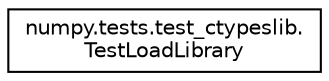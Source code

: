 digraph "Graphical Class Hierarchy"
{
 // LATEX_PDF_SIZE
  edge [fontname="Helvetica",fontsize="10",labelfontname="Helvetica",labelfontsize="10"];
  node [fontname="Helvetica",fontsize="10",shape=record];
  rankdir="LR";
  Node0 [label="numpy.tests.test_ctypeslib.\lTestLoadLibrary",height=0.2,width=0.4,color="black", fillcolor="white", style="filled",URL="$classnumpy_1_1tests_1_1test__ctypeslib_1_1TestLoadLibrary.html",tooltip=" "];
}
